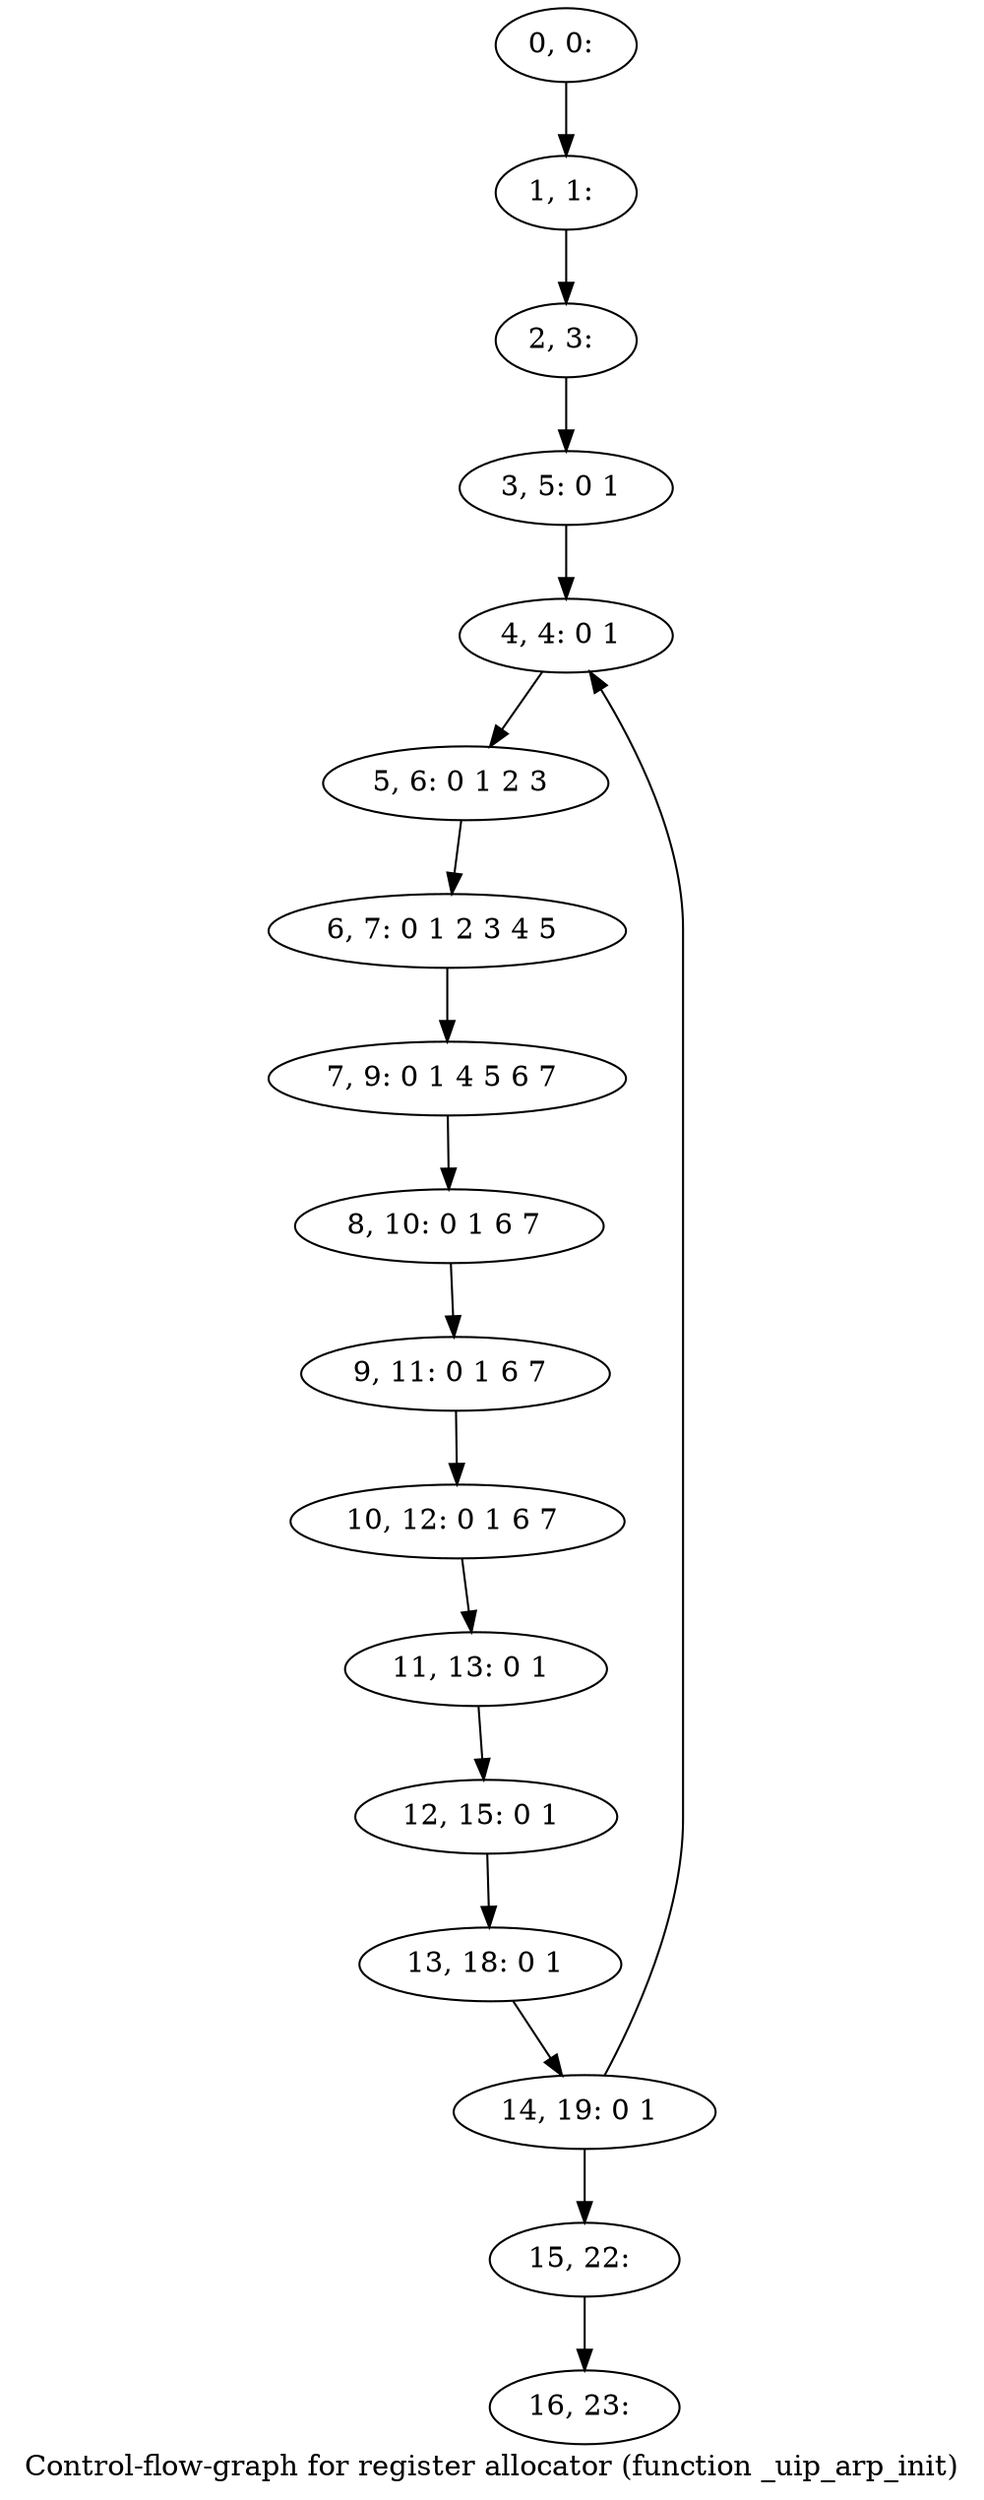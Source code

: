 digraph G {
graph [label="Control-flow-graph for register allocator (function _uip_arp_init)"]
0[label="0, 0: "];
1[label="1, 1: "];
2[label="2, 3: "];
3[label="3, 5: 0 1 "];
4[label="4, 4: 0 1 "];
5[label="5, 6: 0 1 2 3 "];
6[label="6, 7: 0 1 2 3 4 5 "];
7[label="7, 9: 0 1 4 5 6 7 "];
8[label="8, 10: 0 1 6 7 "];
9[label="9, 11: 0 1 6 7 "];
10[label="10, 12: 0 1 6 7 "];
11[label="11, 13: 0 1 "];
12[label="12, 15: 0 1 "];
13[label="13, 18: 0 1 "];
14[label="14, 19: 0 1 "];
15[label="15, 22: "];
16[label="16, 23: "];
0->1 ;
1->2 ;
2->3 ;
3->4 ;
4->5 ;
5->6 ;
6->7 ;
7->8 ;
8->9 ;
9->10 ;
10->11 ;
11->12 ;
12->13 ;
13->14 ;
14->15 ;
14->4 ;
15->16 ;
}
